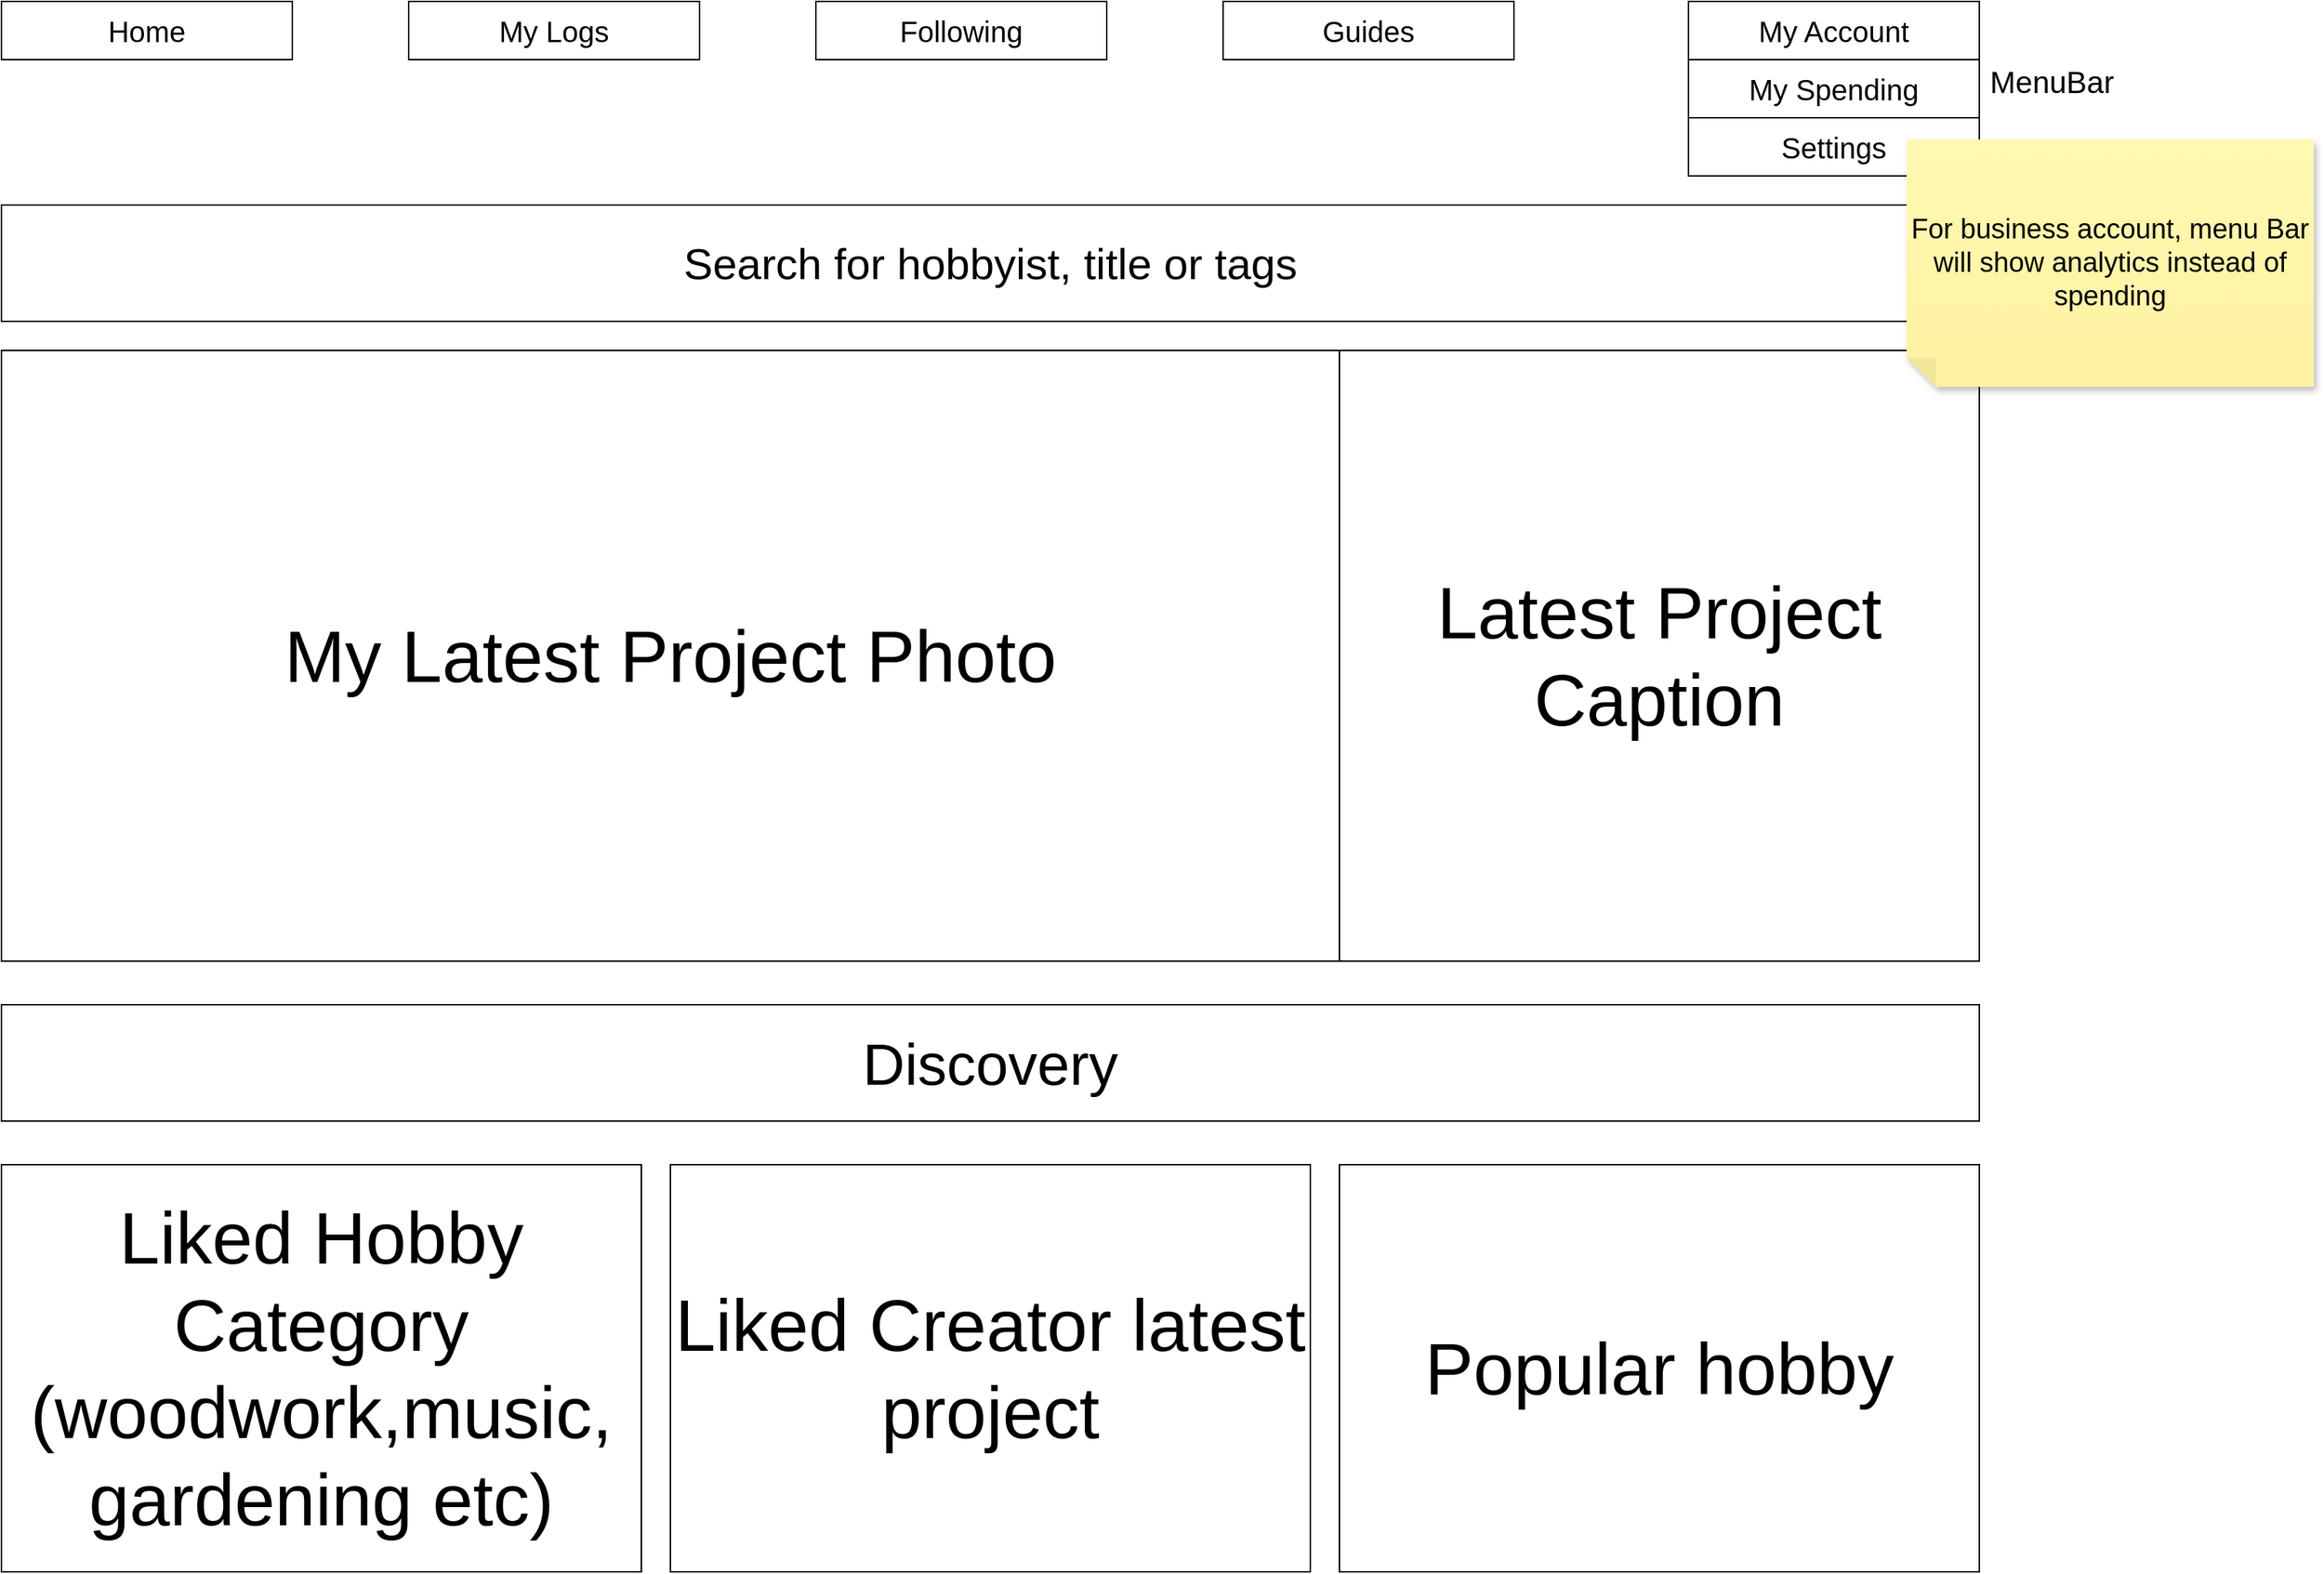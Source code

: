 <mxfile version="24.7.8" pages="8">
  <diagram name="Home" id="sbVSTHeEc8Khvn0jCTg0">
    <mxGraphModel dx="1909" dy="964" grid="1" gridSize="10" guides="1" tooltips="1" connect="1" arrows="1" fold="1" page="1" pageScale="1" pageWidth="1920" pageHeight="1080" math="0" shadow="0">
      <root>
        <mxCell id="0" />
        <mxCell id="1" parent="0" />
        <mxCell id="GmCFZUTFq7YRnxrkvhaL-1" value="&lt;font style=&quot;font-size: 20px;&quot;&gt;Home&lt;/font&gt;" style="rounded=0;whiteSpace=wrap;html=1;" parent="1" vertex="1">
          <mxGeometry x="280" width="200" height="40" as="geometry" />
        </mxCell>
        <mxCell id="GmCFZUTFq7YRnxrkvhaL-2" value="&lt;font style=&quot;font-size: 20px;&quot;&gt;My Account&lt;/font&gt;" style="rounded=0;whiteSpace=wrap;html=1;" parent="1" vertex="1">
          <mxGeometry x="1440" width="200" height="40" as="geometry" />
        </mxCell>
        <mxCell id="GmCFZUTFq7YRnxrkvhaL-3" value="&lt;font style=&quot;font-size: 50px;&quot;&gt;My Latest Project Photo&lt;/font&gt;" style="rounded=0;whiteSpace=wrap;html=1;" parent="1" vertex="1">
          <mxGeometry x="280" y="240" width="920" height="420" as="geometry" />
        </mxCell>
        <mxCell id="GmCFZUTFq7YRnxrkvhaL-5" value="&lt;font style=&quot;font-size: 50px;&quot;&gt;Latest Project Caption&lt;/font&gt;" style="rounded=0;whiteSpace=wrap;html=1;" parent="1" vertex="1">
          <mxGeometry x="1200" y="240" width="440" height="420" as="geometry" />
        </mxCell>
        <mxCell id="GmCFZUTFq7YRnxrkvhaL-6" value="&lt;font style=&quot;font-size: 30px;&quot;&gt;Search for hobbyist, title or tags&lt;/font&gt;" style="rounded=0;whiteSpace=wrap;html=1;" parent="1" vertex="1">
          <mxGeometry x="280" y="140" width="1360" height="80" as="geometry" />
        </mxCell>
        <mxCell id="GmCFZUTFq7YRnxrkvhaL-7" value="&lt;font style=&quot;font-size: 20px;&quot;&gt;My Logs&lt;/font&gt;" style="rounded=0;whiteSpace=wrap;html=1;" parent="1" vertex="1">
          <mxGeometry x="560" width="200" height="40" as="geometry" />
        </mxCell>
        <mxCell id="GmCFZUTFq7YRnxrkvhaL-8" value="&lt;font style=&quot;font-size: 20px;&quot;&gt;My Spending&lt;/font&gt;" style="rounded=0;whiteSpace=wrap;html=1;" parent="1" vertex="1">
          <mxGeometry x="1440" y="40" width="200" height="40" as="geometry" />
        </mxCell>
        <mxCell id="GmCFZUTFq7YRnxrkvhaL-9" value="&lt;span style=&quot;font-size: 20px;&quot;&gt;Guides&lt;/span&gt;" style="rounded=0;whiteSpace=wrap;html=1;" parent="1" vertex="1">
          <mxGeometry x="1120" width="200" height="40" as="geometry" />
        </mxCell>
        <mxCell id="GmCFZUTFq7YRnxrkvhaL-10" value="&lt;span style=&quot;font-size: 20px;&quot;&gt;Following&lt;/span&gt;" style="rounded=0;whiteSpace=wrap;html=1;" parent="1" vertex="1">
          <mxGeometry x="840" width="200" height="40" as="geometry" />
        </mxCell>
        <mxCell id="GmCFZUTFq7YRnxrkvhaL-11" value="&lt;font style=&quot;font-size: 40px;&quot;&gt;Discovery&lt;/font&gt;" style="rounded=0;whiteSpace=wrap;html=1;" parent="1" vertex="1">
          <mxGeometry x="280" y="690" width="1360" height="80" as="geometry" />
        </mxCell>
        <mxCell id="GmCFZUTFq7YRnxrkvhaL-12" value="&lt;span style=&quot;font-size: 50px;&quot;&gt;Liked Hobby Category (woodwork,music, gardening etc)&lt;/span&gt;" style="rounded=0;whiteSpace=wrap;html=1;" parent="1" vertex="1">
          <mxGeometry x="280" y="800" width="440" height="280" as="geometry" />
        </mxCell>
        <mxCell id="GmCFZUTFq7YRnxrkvhaL-13" value="&lt;span style=&quot;font-size: 50px;&quot;&gt;Liked Creator latest project&lt;/span&gt;" style="rounded=0;whiteSpace=wrap;html=1;" parent="1" vertex="1">
          <mxGeometry x="740" y="800" width="440" height="280" as="geometry" />
        </mxCell>
        <mxCell id="GmCFZUTFq7YRnxrkvhaL-14" value="&lt;span style=&quot;font-size: 50px;&quot;&gt;Popular hobby&lt;/span&gt;" style="rounded=0;whiteSpace=wrap;html=1;" parent="1" vertex="1">
          <mxGeometry x="1200" y="800" width="440" height="280" as="geometry" />
        </mxCell>
        <mxCell id="85s8WxTEaQHtq8wKrOcY-1" value="&lt;span style=&quot;font-size: 20px;&quot;&gt;Settings&lt;/span&gt;" style="rounded=0;whiteSpace=wrap;html=1;" parent="1" vertex="1">
          <mxGeometry x="1440" y="80" width="200" height="40" as="geometry" />
        </mxCell>
        <mxCell id="mQaIue6sAFgnm-yatt6u-1" value="&lt;font style=&quot;font-size: 21px;&quot;&gt;MenuBar&lt;/font&gt;" style="text;strokeColor=none;align=center;fillColor=none;html=1;verticalAlign=middle;whiteSpace=wrap;rounded=0;" vertex="1" parent="1">
          <mxGeometry x="1660" y="40" width="60" height="30" as="geometry" />
        </mxCell>
        <mxCell id="gh93FjuarRRXw5X-DUzp-1" value="&lt;font style=&quot;font-size: 19px;&quot;&gt;For business account, menu Bar will show analytics instead of spending&lt;/font&gt;" style="shape=note;whiteSpace=wrap;html=1;backgroundOutline=1;fontColor=#000000;darkOpacity=0.05;fillColor=#FFF9B2;strokeColor=none;fillStyle=solid;direction=west;gradientDirection=north;gradientColor=#FFF2A1;shadow=1;size=20;pointerEvents=1;" vertex="1" parent="1">
          <mxGeometry x="1590" y="95" width="280" height="170" as="geometry" />
        </mxCell>
      </root>
    </mxGraphModel>
  </diagram>
  <diagram id="O-eFL_353cK5m40JCmFn" name="My Spending">
    <mxGraphModel dx="2625" dy="2405" grid="1" gridSize="10" guides="1" tooltips="1" connect="1" arrows="1" fold="1" page="1" pageScale="1" pageWidth="1920" pageHeight="1080" math="0" shadow="0">
      <root>
        <mxCell id="0" />
        <mxCell id="1" parent="0" />
        <mxCell id="Qk-C6yxF5CyuzVPuHcHw-1" value="&lt;font style=&quot;font-size: 40px;&quot;&gt;My Spending&lt;/font&gt;" style="rounded=0;whiteSpace=wrap;html=1;" parent="1" vertex="1">
          <mxGeometry x="440" y="40" width="1040" height="80" as="geometry" />
        </mxCell>
        <mxCell id="Qk-C6yxF5CyuzVPuHcHw-2" value="&lt;font style=&quot;font-size: 40px;&quot;&gt;Project - Drop Down&lt;/font&gt;" style="rounded=0;whiteSpace=wrap;html=1;" parent="1" vertex="1">
          <mxGeometry x="80" y="160" width="640" height="80" as="geometry" />
        </mxCell>
        <mxCell id="rQ4TsWxULD3wKWpOytbA-2" style="edgeStyle=orthogonalEdgeStyle;rounded=0;orthogonalLoop=1;jettySize=auto;html=1;exitX=1;exitY=1;exitDx=0;exitDy=0;entryX=0.5;entryY=0;entryDx=0;entryDy=0;" parent="1" source="Qk-C6yxF5CyuzVPuHcHw-3" target="Qk-C6yxF5CyuzVPuHcHw-8" edge="1">
          <mxGeometry relative="1" as="geometry" />
        </mxCell>
        <mxCell id="Qk-C6yxF5CyuzVPuHcHw-3" value="&lt;font style=&quot;font-size: 40px;&quot;&gt;List&lt;/font&gt;" style="rounded=0;whiteSpace=wrap;html=1;" parent="1" vertex="1">
          <mxGeometry x="80" y="280" width="320" height="360" as="geometry" />
        </mxCell>
        <mxCell id="Qk-C6yxF5CyuzVPuHcHw-4" value="&lt;font style=&quot;font-size: 40px;&quot;&gt;Price&lt;/font&gt;" style="rounded=0;whiteSpace=wrap;html=1;" parent="1" vertex="1">
          <mxGeometry x="400" y="280" width="160" height="360" as="geometry" />
        </mxCell>
        <mxCell id="Qk-C6yxF5CyuzVPuHcHw-5" value="&lt;span style=&quot;font-size: 40px;&quot;&gt;Graph (Likely Pie chart but bar graph preferable)&lt;/span&gt;&lt;div&gt;&lt;span style=&quot;font-size: 40px;&quot;&gt;&lt;br&gt;&lt;/span&gt;&lt;/div&gt;" style="rounded=0;whiteSpace=wrap;html=1;" parent="1" vertex="1">
          <mxGeometry x="880" y="280" width="960" height="440" as="geometry" />
        </mxCell>
        <mxCell id="Qk-C6yxF5CyuzVPuHcHw-6" value="&lt;font style=&quot;font-size: 40px;&quot;&gt;My Spending&lt;/font&gt;" style="rounded=0;whiteSpace=wrap;html=1;" parent="1" vertex="1">
          <mxGeometry x="880" y="160" width="480" height="80" as="geometry" />
        </mxCell>
        <mxCell id="Qk-C6yxF5CyuzVPuHcHw-7" value="&lt;font style=&quot;font-size: 40px;&quot;&gt;Date - Date&lt;/font&gt;" style="rounded=0;whiteSpace=wrap;html=1;" parent="1" vertex="1">
          <mxGeometry x="1360" y="160" width="480" height="80" as="geometry" />
        </mxCell>
        <mxCell id="Qk-C6yxF5CyuzVPuHcHw-8" value="&lt;font style=&quot;font-size: 40px;&quot;&gt;Budget Left&lt;/font&gt;" style="rounded=0;whiteSpace=wrap;html=1;" parent="1" vertex="1">
          <mxGeometry x="80" y="880" width="640" height="80" as="geometry" />
        </mxCell>
        <mxCell id="rQ4TsWxULD3wKWpOytbA-1" value="&lt;font style=&quot;font-size: 20px;&quot;&gt;Home&lt;/font&gt;" style="rounded=0;whiteSpace=wrap;html=1;" parent="1" vertex="1">
          <mxGeometry width="200" height="40" as="geometry" />
        </mxCell>
        <mxCell id="rQ4TsWxULD3wKWpOytbA-4" value="&lt;font style=&quot;font-size: 40px;&quot;&gt;Expanding&lt;/font&gt;" style="text;strokeColor=none;align=center;fillColor=none;html=1;verticalAlign=middle;whiteSpace=wrap;rounded=0;" parent="1" vertex="1">
          <mxGeometry x="430" y="750" width="260" height="100" as="geometry" />
        </mxCell>
        <mxCell id="R5dMMhjgEsjYq8YBJ-na-1" value="&lt;font style=&quot;font-size: 20px;&quot;&gt;My Account&lt;/font&gt;" style="rounded=0;whiteSpace=wrap;html=1;" parent="1" vertex="1">
          <mxGeometry x="1720" width="200" height="40" as="geometry" />
        </mxCell>
        <mxCell id="M_zQXc0IEzBqkwv7d2Im-1" value="&lt;font style=&quot;font-size: 40px;&quot;&gt;Business&lt;/font&gt;" style="rounded=0;whiteSpace=wrap;html=1;" parent="1" vertex="1">
          <mxGeometry x="560" y="280" width="160" height="360" as="geometry" />
        </mxCell>
        <mxCell id="cPVpolEov6kdL0g1g1m7-1" value="&lt;font style=&quot;font-size: 20px;&quot;&gt;Home&lt;/font&gt;" style="rounded=0;whiteSpace=wrap;html=1;" parent="1" vertex="1">
          <mxGeometry width="200" height="40" as="geometry" />
        </mxCell>
        <mxCell id="cPVpolEov6kdL0g1g1m7-2" value="&lt;font style=&quot;font-size: 20px;&quot;&gt;My Account&lt;/font&gt;" style="rounded=0;whiteSpace=wrap;html=1;" parent="1" vertex="1">
          <mxGeometry x="1720" width="200" height="40" as="geometry" />
        </mxCell>
        <mxCell id="cPVpolEov6kdL0g1g1m7-3" value="&lt;font style=&quot;font-size: 20px;&quot;&gt;My Logs&lt;/font&gt;" style="rounded=0;whiteSpace=wrap;html=1;" parent="1" vertex="1">
          <mxGeometry x="1480" width="200" height="40" as="geometry" />
        </mxCell>
        <mxCell id="cPVpolEov6kdL0g1g1m7-4" value="&lt;font style=&quot;font-size: 20px;&quot;&gt;My Spending&lt;/font&gt;" style="rounded=0;whiteSpace=wrap;html=1;" parent="1" vertex="1">
          <mxGeometry x="1240" width="200" height="40" as="geometry" />
        </mxCell>
        <mxCell id="cPVpolEov6kdL0g1g1m7-5" value="&lt;span style=&quot;font-size: 20px;&quot;&gt;Guides&lt;/span&gt;" style="rounded=0;whiteSpace=wrap;html=1;" parent="1" vertex="1">
          <mxGeometry x="480" width="200" height="40" as="geometry" />
        </mxCell>
        <mxCell id="cPVpolEov6kdL0g1g1m7-6" value="&lt;span style=&quot;font-size: 20px;&quot;&gt;Liked Hobbyists&lt;/span&gt;" style="rounded=0;whiteSpace=wrap;html=1;" parent="1" vertex="1">
          <mxGeometry x="720" width="200" height="40" as="geometry" />
        </mxCell>
        <mxCell id="cPVpolEov6kdL0g1g1m7-7" value="&lt;span style=&quot;font-size: 20px;&quot;&gt;Settings&lt;/span&gt;" style="rounded=0;whiteSpace=wrap;html=1;" parent="1" vertex="1">
          <mxGeometry x="240" width="200" height="40" as="geometry" />
        </mxCell>
        <mxCell id="cPVpolEov6kdL0g1g1m7-8" value="&lt;span style=&quot;font-size: 20px;&quot;&gt;For Business&lt;/span&gt;" style="rounded=0;whiteSpace=wrap;html=1;" parent="1" vertex="1">
          <mxGeometry x="1000" width="200" height="40" as="geometry" />
        </mxCell>
        <mxCell id="B1tm_i63H7-8afA91qBo-1" value="&lt;font style=&quot;font-size: 20px;&quot;&gt;Fix toolbar across all pages&lt;/font&gt;" style="shape=note;whiteSpace=wrap;html=1;backgroundOutline=1;fontColor=#000000;darkOpacity=0.05;fillColor=#FFF9B2;strokeColor=none;fillStyle=solid;direction=west;gradientDirection=north;gradientColor=#FFF2A1;shadow=1;size=20;pointerEvents=1;fontSize=20;" vertex="1" parent="1">
          <mxGeometry x="1570" width="140" height="160" as="geometry" />
        </mxCell>
      </root>
    </mxGraphModel>
  </diagram>
  <diagram id="5CjeC6vP6nMVvRANcOw8" name="My Logs">
    <mxGraphModel dx="1909" dy="964" grid="1" gridSize="10" guides="1" tooltips="1" connect="1" arrows="1" fold="1" page="1" pageScale="1" pageWidth="1920" pageHeight="1080" math="0" shadow="0">
      <root>
        <mxCell id="0" />
        <mxCell id="1" parent="0" />
        <mxCell id="EGg2qbULmWdiALJaKu0B-1" value="&lt;font style=&quot;font-size: 20px;&quot;&gt;Home&lt;/font&gt;" style="rounded=0;whiteSpace=wrap;html=1;" parent="1" vertex="1">
          <mxGeometry width="200" height="40" as="geometry" />
        </mxCell>
        <mxCell id="2NyzH66EQGALbeiwvmcz-1" value="&lt;font style=&quot;font-size: 40px;&quot;&gt;My Logs&lt;/font&gt;" style="rounded=0;whiteSpace=wrap;html=1;" parent="1" vertex="1">
          <mxGeometry x="440" y="70" width="1040" height="80" as="geometry" />
        </mxCell>
        <mxCell id="NV8GbnrxALti_1ooOaKt-3" value="&lt;font style=&quot;font-size: 40px;&quot;&gt;P1&lt;/font&gt;" style="rounded=0;whiteSpace=wrap;html=1;" parent="1" vertex="1">
          <mxGeometry x="440" y="350" width="760" height="80" as="geometry" />
        </mxCell>
        <mxCell id="NV8GbnrxALti_1ooOaKt-6" value="&lt;font style=&quot;font-size: 40px;&quot;&gt;Date&lt;/font&gt;" style="rounded=0;whiteSpace=wrap;html=1;" parent="1" vertex="1">
          <mxGeometry x="1240" y="350" width="240" height="80" as="geometry" />
        </mxCell>
        <mxCell id="NV8GbnrxALti_1ooOaKt-7" value="&lt;font style=&quot;font-size: 40px;&quot;&gt;P2&lt;/font&gt;" style="rounded=0;whiteSpace=wrap;html=1;" parent="1" vertex="1">
          <mxGeometry x="440" y="430" width="760" height="80" as="geometry" />
        </mxCell>
        <mxCell id="NV8GbnrxALti_1ooOaKt-8" value="&lt;font style=&quot;font-size: 40px;&quot;&gt;Date&lt;/font&gt;" style="rounded=0;whiteSpace=wrap;html=1;" parent="1" vertex="1">
          <mxGeometry x="1240" y="430" width="240" height="80" as="geometry" />
        </mxCell>
        <mxCell id="NV8GbnrxALti_1ooOaKt-9" value="&lt;font style=&quot;font-size: 40px;&quot;&gt;P3&lt;/font&gt;" style="rounded=0;whiteSpace=wrap;html=1;" parent="1" vertex="1">
          <mxGeometry x="440" y="510" width="760" height="80" as="geometry" />
        </mxCell>
        <mxCell id="NV8GbnrxALti_1ooOaKt-10" value="&lt;font style=&quot;font-size: 40px;&quot;&gt;Date&lt;/font&gt;" style="rounded=0;whiteSpace=wrap;html=1;" parent="1" vertex="1">
          <mxGeometry x="1240" y="510" width="240" height="80" as="geometry" />
        </mxCell>
        <mxCell id="NV8GbnrxALti_1ooOaKt-11" value="&lt;font style=&quot;font-size: 40px;&quot;&gt;P4&lt;/font&gt;" style="rounded=0;whiteSpace=wrap;html=1;" parent="1" vertex="1">
          <mxGeometry x="440" y="590" width="760" height="80" as="geometry" />
        </mxCell>
        <mxCell id="NV8GbnrxALti_1ooOaKt-12" value="&lt;font style=&quot;font-size: 40px;&quot;&gt;Date&lt;/font&gt;" style="rounded=0;whiteSpace=wrap;html=1;" parent="1" vertex="1">
          <mxGeometry x="1240" y="590" width="240" height="80" as="geometry" />
        </mxCell>
        <mxCell id="AD9WpxaWhbjdMQM16wyf-1" value="&lt;font style=&quot;font-size: 20px;&quot;&gt;My Account&lt;/font&gt;" style="rounded=0;whiteSpace=wrap;html=1;" parent="1" vertex="1">
          <mxGeometry x="1720" width="200" height="40" as="geometry" />
        </mxCell>
        <mxCell id="9nKMUua1_T5IygAyl0oa-1" value="&lt;font style=&quot;font-size: 20px;&quot;&gt;Home&lt;/font&gt;" style="rounded=0;whiteSpace=wrap;html=1;" parent="1" vertex="1">
          <mxGeometry width="200" height="40" as="geometry" />
        </mxCell>
        <mxCell id="9nKMUua1_T5IygAyl0oa-2" value="&lt;font style=&quot;font-size: 20px;&quot;&gt;My Account&lt;/font&gt;" style="rounded=0;whiteSpace=wrap;html=1;" parent="1" vertex="1">
          <mxGeometry x="1720" width="200" height="40" as="geometry" />
        </mxCell>
        <mxCell id="9nKMUua1_T5IygAyl0oa-3" value="&lt;font style=&quot;font-size: 20px;&quot;&gt;My Logs&lt;/font&gt;" style="rounded=0;whiteSpace=wrap;html=1;" parent="1" vertex="1">
          <mxGeometry x="1480" width="200" height="40" as="geometry" />
        </mxCell>
        <mxCell id="9nKMUua1_T5IygAyl0oa-4" value="&lt;font style=&quot;font-size: 20px;&quot;&gt;My Spending&lt;/font&gt;" style="rounded=0;whiteSpace=wrap;html=1;" parent="1" vertex="1">
          <mxGeometry x="1240" width="200" height="40" as="geometry" />
        </mxCell>
        <mxCell id="9nKMUua1_T5IygAyl0oa-5" value="&lt;span style=&quot;font-size: 20px;&quot;&gt;Guides&lt;/span&gt;" style="rounded=0;whiteSpace=wrap;html=1;" parent="1" vertex="1">
          <mxGeometry x="480" width="200" height="40" as="geometry" />
        </mxCell>
        <mxCell id="9nKMUua1_T5IygAyl0oa-6" value="&lt;span style=&quot;font-size: 20px;&quot;&gt;Liked Hobbyists&lt;/span&gt;" style="rounded=0;whiteSpace=wrap;html=1;" parent="1" vertex="1">
          <mxGeometry x="720" width="200" height="40" as="geometry" />
        </mxCell>
        <mxCell id="9nKMUua1_T5IygAyl0oa-7" value="&lt;span style=&quot;font-size: 20px;&quot;&gt;Settings&lt;/span&gt;" style="rounded=0;whiteSpace=wrap;html=1;" parent="1" vertex="1">
          <mxGeometry x="240" width="200" height="40" as="geometry" />
        </mxCell>
        <mxCell id="9nKMUua1_T5IygAyl0oa-8" value="&lt;span style=&quot;font-size: 20px;&quot;&gt;For Business&lt;/span&gt;" style="rounded=0;whiteSpace=wrap;html=1;" parent="1" vertex="1">
          <mxGeometry x="1000" width="200" height="40" as="geometry" />
        </mxCell>
        <mxCell id="f8-qnDIgst5CP90MCESY-2" value="&lt;font style=&quot;font-size: 20px;&quot;&gt;When project is clicked, take to Project Viewer,&amp;nbsp;&lt;/font&gt;" style="shape=note;whiteSpace=wrap;html=1;backgroundOutline=1;fontColor=#000000;darkOpacity=0.05;fillColor=#FFF9B2;strokeColor=none;fillStyle=solid;direction=west;gradientDirection=north;gradientColor=#FFF2A1;shadow=1;size=20;pointerEvents=1;" vertex="1" parent="1">
          <mxGeometry x="780" y="720" width="580" height="160" as="geometry" />
        </mxCell>
        <mxCell id="Xkbt_xLz_tsjuh3qNnio-1" value="&lt;font style=&quot;font-size: 27px;&quot;&gt;New project button, which takes directly to project creator&lt;/font&gt;" style="shape=note;whiteSpace=wrap;html=1;backgroundOutline=1;fontColor=#000000;darkOpacity=0.05;fillColor=#FFF9B2;strokeColor=none;fillStyle=solid;direction=west;gradientDirection=north;gradientColor=#FFF2A1;shadow=1;size=20;pointerEvents=1;" vertex="1" parent="1">
          <mxGeometry x="1600" y="240" width="250" height="270" as="geometry" />
        </mxCell>
      </root>
    </mxGraphModel>
  </diagram>
  <diagram id="LKQV3p83h1hl-bAapN0g" name="Current Project Creator">
    <mxGraphModel grid="1" page="1" gridSize="10" guides="1" tooltips="1" connect="1" arrows="1" fold="1" pageScale="1" pageWidth="1920" pageHeight="1080" math="0" shadow="0">
      <root>
        <mxCell id="0" />
        <mxCell id="1" parent="0" />
        <mxCell id="zFybRp19xdnBFc7QdkN5-1" value="&lt;font style=&quot;font-size: 40px;&quot;&gt;My Current Project&lt;/font&gt;" style="rounded=0;whiteSpace=wrap;html=1;" vertex="1" parent="1">
          <mxGeometry x="440" y="40" width="1040" height="80" as="geometry" />
        </mxCell>
        <mxCell id="U9ZXl2ZZzEUxtcL5WbZf-1" value="&lt;span style=&quot;font-size: 40px;&quot;&gt;Last Updated - Date&lt;/span&gt;" style="rounded=0;whiteSpace=wrap;html=1;" vertex="1" parent="1">
          <mxGeometry x="960" y="160" width="400" height="80" as="geometry" />
        </mxCell>
        <mxCell id="xBqjIGbbj-DfptGHzKfU-1" value="&lt;span style=&quot;font-size: 40px; background-color: initial;&quot;&gt;Instructions List -&amp;nbsp;&lt;/span&gt;&lt;div&gt;&lt;span style=&quot;font-size: 40px; background-color: initial;&quot;&gt;Each Instruction is an update post&lt;/span&gt;&lt;/div&gt;" style="rounded=0;whiteSpace=wrap;html=1;" vertex="1" parent="1">
          <mxGeometry x="80" y="160" width="800" height="440" as="geometry" />
        </mxCell>
        <mxCell id="xBqjIGbbj-DfptGHzKfU-2" value="&lt;font style=&quot;font-size: 37px;&quot;&gt;Timeline -&amp;nbsp;&lt;/font&gt;&lt;div style=&quot;font-size: 37px;&quot;&gt;&lt;font style=&quot;font-size: 37px;&quot;&gt;Start date-End date&lt;/font&gt;&lt;/div&gt;" style="rounded=0;whiteSpace=wrap;html=1;" vertex="1" parent="1">
          <mxGeometry x="1440" y="160" width="400" height="80" as="geometry" />
        </mxCell>
        <mxCell id="xBqjIGbbj-DfptGHzKfU-3" value="&lt;span style=&quot;font-size: 40px;&quot;&gt;Create&lt;/span&gt;" style="rounded=0;whiteSpace=wrap;html=1;" vertex="1" parent="1">
          <mxGeometry x="80" y="640" width="240" height="80" as="geometry" />
        </mxCell>
        <mxCell id="xBqjIGbbj-DfptGHzKfU-6" value="&lt;span style=&quot;font-size: 40px;&quot;&gt;Delete&lt;/span&gt;" style="rounded=0;whiteSpace=wrap;html=1;" vertex="1" parent="1">
          <mxGeometry x="360" y="640" width="240" height="80" as="geometry" />
        </mxCell>
        <mxCell id="xBqjIGbbj-DfptGHzKfU-7" value="&lt;span style=&quot;font-size: 40px;&quot;&gt;Update&lt;/span&gt;" style="rounded=0;whiteSpace=wrap;html=1;" vertex="1" parent="1">
          <mxGeometry x="640" y="640" width="240" height="80" as="geometry" />
        </mxCell>
        <mxCell id="xBqjIGbbj-DfptGHzKfU-8" value="&lt;span style=&quot;font-size: 40px; background-color: initial;&quot;&gt;Todo List&lt;/span&gt;" style="rounded=0;whiteSpace=wrap;html=1;" vertex="1" parent="1">
          <mxGeometry x="960" y="280" width="720" height="440" as="geometry" />
        </mxCell>
        <mxCell id="xBqjIGbbj-DfptGHzKfU-9" value="&lt;span style=&quot;font-size: 40px;&quot;&gt;Date&lt;/span&gt;" style="rounded=0;whiteSpace=wrap;html=1;" vertex="1" parent="1">
          <mxGeometry x="1680" y="280" width="160" height="440" as="geometry" />
        </mxCell>
        <mxCell id="xBqjIGbbj-DfptGHzKfU-10" value="&lt;span style=&quot;font-size: 40px; background-color: initial;&quot;&gt;Media&lt;/span&gt;" style="rounded=0;whiteSpace=wrap;html=1;" vertex="1" parent="1">
          <mxGeometry x="360" y="760" width="520" height="280" as="geometry" />
        </mxCell>
        <mxCell id="xBqjIGbbj-DfptGHzKfU-11" value="&lt;span style=&quot;font-size: 40px;&quot;&gt;Attach media&lt;/span&gt;" style="rounded=0;whiteSpace=wrap;html=1;" vertex="1" parent="1">
          <mxGeometry x="80" y="760" width="240" height="80" as="geometry" />
        </mxCell>
        <mxCell id="xBqjIGbbj-DfptGHzKfU-12" value="&lt;span style=&quot;font-size: 40px;&quot;&gt;Remove media&lt;/span&gt;" style="rounded=0;whiteSpace=wrap;html=1;" vertex="1" parent="1">
          <mxGeometry x="80" y="840" width="240" height="80" as="geometry" />
        </mxCell>
        <mxCell id="ezO7EVV87qKu0jEUSXfp-1" value="&lt;font style=&quot;font-size: 20px;&quot;&gt;Home&lt;/font&gt;" style="rounded=0;whiteSpace=wrap;html=1;" vertex="1" parent="1">
          <mxGeometry width="200" height="40" as="geometry" />
        </mxCell>
        <mxCell id="PefHsWaFl8d-mAfI-AHs-1" value="&lt;font style=&quot;font-size: 20px;&quot;&gt;My Account&lt;/font&gt;" style="rounded=0;whiteSpace=wrap;html=1;" vertex="1" parent="1">
          <mxGeometry x="1720" width="200" height="40" as="geometry" />
        </mxCell>
        <mxCell id="LKCaOf8__rim_SxG-JOb-1" value="&lt;span style=&quot;font-size: 40px; background-color: initial;&quot;&gt;Materials List&lt;/span&gt;" style="rounded=0;whiteSpace=wrap;html=1;" vertex="1" parent="1">
          <mxGeometry x="960" y="760" width="520" height="280" as="geometry" />
        </mxCell>
        <mxCell id="LKCaOf8__rim_SxG-JOb-2" value="&lt;span style=&quot;font-size: 40px; background-color: initial;&quot;&gt;Price&lt;/span&gt;" style="rounded=0;whiteSpace=wrap;html=1;" vertex="1" parent="1">
          <mxGeometry x="1480" y="760" width="120" height="280" as="geometry" />
        </mxCell>
        <mxCell id="LKCaOf8__rim_SxG-JOb-3" value="&lt;span style=&quot;background-color: initial;&quot;&gt;&lt;font style=&quot;font-size: 20px;&quot;&gt;Business&lt;/font&gt;&lt;/span&gt;" style="rounded=0;whiteSpace=wrap;html=1;" vertex="1" parent="1">
          <mxGeometry x="1600" y="760" width="120" height="280" as="geometry" />
        </mxCell>
        <mxCell id="LKCaOf8__rim_SxG-JOb-4" value="&lt;span style=&quot;font-size: 40px;&quot;&gt;Add&lt;/span&gt;" style="rounded=0;whiteSpace=wrap;html=1;" vertex="1" parent="1">
          <mxGeometry x="1720" y="800" width="120" height="80" as="geometry" />
        </mxCell>
        <mxCell id="LKCaOf8__rim_SxG-JOb-5" value="&lt;font style=&quot;font-size: 20px;&quot;&gt;Remove&lt;/font&gt;" style="rounded=0;whiteSpace=wrap;html=1;" vertex="1" parent="1">
          <mxGeometry x="1720" y="920" width="120" height="80" as="geometry" />
        </mxCell>
        <mxCell id="acH38Jpm8Inm5_w0t7g2-1" value="&lt;font style=&quot;font-size: 20px;&quot;&gt;Home&lt;/font&gt;" style="rounded=0;whiteSpace=wrap;html=1;" vertex="1" parent="1">
          <mxGeometry width="200" height="40" as="geometry" />
        </mxCell>
        <mxCell id="acH38Jpm8Inm5_w0t7g2-2" value="&lt;font style=&quot;font-size: 20px;&quot;&gt;My Account&lt;/font&gt;" style="rounded=0;whiteSpace=wrap;html=1;" vertex="1" parent="1">
          <mxGeometry x="1720" width="200" height="40" as="geometry" />
        </mxCell>
        <mxCell id="acH38Jpm8Inm5_w0t7g2-3" value="&lt;font style=&quot;font-size: 20px;&quot;&gt;My Logs&lt;/font&gt;" style="rounded=0;whiteSpace=wrap;html=1;" vertex="1" parent="1">
          <mxGeometry x="1480" width="200" height="40" as="geometry" />
        </mxCell>
        <mxCell id="acH38Jpm8Inm5_w0t7g2-4" value="&lt;font style=&quot;font-size: 20px;&quot;&gt;My Spending&lt;/font&gt;" style="rounded=0;whiteSpace=wrap;html=1;" vertex="1" parent="1">
          <mxGeometry x="1240" width="200" height="40" as="geometry" />
        </mxCell>
        <mxCell id="acH38Jpm8Inm5_w0t7g2-5" value="&lt;span style=&quot;font-size: 20px;&quot;&gt;Guides&lt;/span&gt;" style="rounded=0;whiteSpace=wrap;html=1;" vertex="1" parent="1">
          <mxGeometry x="480" width="200" height="40" as="geometry" />
        </mxCell>
        <mxCell id="acH38Jpm8Inm5_w0t7g2-6" value="&lt;span style=&quot;font-size: 20px;&quot;&gt;Liked Hobbyists&lt;/span&gt;" style="rounded=0;whiteSpace=wrap;html=1;" vertex="1" parent="1">
          <mxGeometry x="720" width="200" height="40" as="geometry" />
        </mxCell>
        <mxCell id="acH38Jpm8Inm5_w0t7g2-7" value="&lt;span style=&quot;font-size: 20px;&quot;&gt;Settings&lt;/span&gt;" style="rounded=0;whiteSpace=wrap;html=1;" vertex="1" parent="1">
          <mxGeometry x="240" width="200" height="40" as="geometry" />
        </mxCell>
        <mxCell id="acH38Jpm8Inm5_w0t7g2-8" value="&lt;span style=&quot;font-size: 20px;&quot;&gt;For Business&lt;/span&gt;" style="rounded=0;whiteSpace=wrap;html=1;" vertex="1" parent="1">
          <mxGeometry x="1000" width="200" height="40" as="geometry" />
        </mxCell>
        <mxCell id="7SIi7D0WxVthKjNlBFB_-1" value="&lt;span style=&quot;font-size: 40px;&quot;&gt;Post&lt;/span&gt;" style="rounded=0;whiteSpace=wrap;html=1;" vertex="1" parent="1">
          <mxGeometry x="80" y="920" width="240" height="80" as="geometry" />
        </mxCell>
      </root>
    </mxGraphModel>
  </diagram>
  <diagram id="lm6YlrYn_uBT9b5enFdb" name="Current Project Viewer">
    <mxGraphModel dx="2625" dy="1325" grid="1" gridSize="10" guides="1" tooltips="1" connect="1" arrows="1" fold="1" page="1" pageScale="1" pageWidth="1920" pageHeight="1080" math="0" shadow="0">
      <root>
        <mxCell id="0" />
        <mxCell id="1" parent="0" />
        <mxCell id="xWE7inD5CVv-ESvl17m1-1" value="&lt;font style=&quot;font-size: 20px;&quot;&gt;Home&lt;/font&gt;" style="rounded=0;whiteSpace=wrap;html=1;" parent="1" vertex="1">
          <mxGeometry width="200" height="40" as="geometry" />
        </mxCell>
        <mxCell id="xWE7inD5CVv-ESvl17m1-2" value="&lt;font style=&quot;font-size: 20px;&quot;&gt;My Account&lt;/font&gt;" style="rounded=0;whiteSpace=wrap;html=1;" parent="1" vertex="1">
          <mxGeometry x="1720" width="200" height="40" as="geometry" />
        </mxCell>
        <mxCell id="xWE7inD5CVv-ESvl17m1-3" value="&lt;font style=&quot;font-size: 20px;&quot;&gt;My Logs&lt;/font&gt;" style="rounded=0;whiteSpace=wrap;html=1;" parent="1" vertex="1">
          <mxGeometry x="1480" width="200" height="40" as="geometry" />
        </mxCell>
        <mxCell id="xWE7inD5CVv-ESvl17m1-4" value="&lt;font style=&quot;font-size: 20px;&quot;&gt;My Spending&lt;/font&gt;" style="rounded=0;whiteSpace=wrap;html=1;" parent="1" vertex="1">
          <mxGeometry x="1240" width="200" height="40" as="geometry" />
        </mxCell>
        <mxCell id="xWE7inD5CVv-ESvl17m1-5" value="&lt;span style=&quot;font-size: 20px;&quot;&gt;Guides&lt;/span&gt;" style="rounded=0;whiteSpace=wrap;html=1;" parent="1" vertex="1">
          <mxGeometry x="480" width="200" height="40" as="geometry" />
        </mxCell>
        <mxCell id="xWE7inD5CVv-ESvl17m1-6" value="&lt;span style=&quot;font-size: 20px;&quot;&gt;Liked Hobbyists&lt;/span&gt;" style="rounded=0;whiteSpace=wrap;html=1;" parent="1" vertex="1">
          <mxGeometry x="720" width="200" height="40" as="geometry" />
        </mxCell>
        <mxCell id="xWE7inD5CVv-ESvl17m1-7" value="&lt;span style=&quot;font-size: 20px;&quot;&gt;Settings&lt;/span&gt;" style="rounded=0;whiteSpace=wrap;html=1;" parent="1" vertex="1">
          <mxGeometry x="240" width="200" height="40" as="geometry" />
        </mxCell>
        <mxCell id="xWE7inD5CVv-ESvl17m1-8" value="&lt;span style=&quot;font-size: 20px;&quot;&gt;For Business&lt;/span&gt;" style="rounded=0;whiteSpace=wrap;html=1;" parent="1" vertex="1">
          <mxGeometry x="1000" width="200" height="40" as="geometry" />
        </mxCell>
        <mxCell id="Q_MRXvC4T43gOPtEjUyF-1" value="&lt;font style=&quot;font-size: 40px;&quot;&gt;The Current Project&lt;/font&gt;" style="rounded=0;whiteSpace=wrap;html=1;" parent="1" vertex="1">
          <mxGeometry x="440" y="40" width="1040" height="80" as="geometry" />
        </mxCell>
        <mxCell id="kw1WchRg1yLVyk9eOPbb-1" value="&lt;span style=&quot;font-size: 40px;&quot;&gt;Last Updated - Date&lt;/span&gt;" style="rounded=0;whiteSpace=wrap;html=1;" parent="1" vertex="1">
          <mxGeometry x="960" y="160" width="400" height="80" as="geometry" />
        </mxCell>
        <mxCell id="kw1WchRg1yLVyk9eOPbb-2" value="&lt;span style=&quot;font-size: 40px;&quot;&gt;Radio Button Instructions&lt;/span&gt;" style="rounded=0;whiteSpace=wrap;html=1;" parent="1" vertex="1">
          <mxGeometry x="80" y="160" width="480" height="480" as="geometry" />
        </mxCell>
        <mxCell id="kw1WchRg1yLVyk9eOPbb-3" value="&lt;font style=&quot;font-size: 37px;&quot;&gt;Timeline -&amp;nbsp;&lt;/font&gt;&lt;div style=&quot;font-size: 37px;&quot;&gt;&lt;font style=&quot;font-size: 37px;&quot;&gt;Start date-End date&lt;/font&gt;&lt;/div&gt;" style="rounded=0;whiteSpace=wrap;html=1;" parent="1" vertex="1">
          <mxGeometry x="1440" y="160" width="400" height="80" as="geometry" />
        </mxCell>
        <mxCell id="kw1WchRg1yLVyk9eOPbb-9" value="&lt;span style=&quot;font-size: 40px; background-color: initial;&quot;&gt;Media - Arrows to cycle between multiple photos or videos&lt;/span&gt;" style="rounded=0;whiteSpace=wrap;html=1;" parent="1" vertex="1">
          <mxGeometry x="1190" y="320" width="650" height="400" as="geometry" />
        </mxCell>
        <mxCell id="gW64aba4t_c_BHSM494z-1" value="&lt;span style=&quot;font-size: 40px; background-color: initial;&quot;&gt;Instruction Text&lt;/span&gt;" style="rounded=0;whiteSpace=wrap;html=1;" parent="1" vertex="1">
          <mxGeometry x="720" y="320" width="480" height="400" as="geometry" />
        </mxCell>
        <mxCell id="wFsGSN9UH6A-5ywHAa-b-2" value="&lt;span style=&quot;font-size: 40px;&quot;&gt;Other projects by creator list&lt;/span&gt;" style="rounded=0;whiteSpace=wrap;html=1;" parent="1" vertex="1">
          <mxGeometry x="80" y="720" width="480" height="320" as="geometry" />
        </mxCell>
        <mxCell id="wFsGSN9UH6A-5ywHAa-b-3" value="&lt;span style=&quot;font-size: 40px;&quot;&gt;Comments??? from other users&lt;/span&gt;" style="rounded=0;whiteSpace=wrap;html=1;" parent="1" vertex="1">
          <mxGeometry x="720" y="800" width="1120" height="240" as="geometry" />
        </mxCell>
        <mxCell id="cI5Bd_M-XqG03hZ_wNBT-1" value="&lt;font style=&quot;font-size: 28px;&quot;&gt;Add edit button, on click takes to project creator&lt;/font&gt;" style="shape=note;whiteSpace=wrap;html=1;backgroundOutline=1;fontColor=#000000;darkOpacity=0.05;fillColor=#FFF9B2;strokeColor=none;fillStyle=solid;direction=west;gradientDirection=north;gradientColor=#FFF2A1;shadow=1;size=20;pointerEvents=1;" vertex="1" parent="1">
          <mxGeometry x="590" y="190" width="320" height="180" as="geometry" />
        </mxCell>
      </root>
    </mxGraphModel>
  </diagram>
  <diagram id="lhnKTYJTwd-q1jCkWOBe" name="Guides">
    <mxGraphModel grid="1" page="1" gridSize="10" guides="1" tooltips="1" connect="1" arrows="1" fold="1" pageScale="1" pageWidth="1920" pageHeight="1080" math="0" shadow="0">
      <root>
        <mxCell id="0" />
        <mxCell id="1" parent="0" />
        <mxCell id="ISeNV_ZBtfQk-ASyH4VX-1" value="&lt;font style=&quot;font-size: 20px;&quot;&gt;Home&lt;/font&gt;" style="rounded=0;whiteSpace=wrap;html=1;" vertex="1" parent="1">
          <mxGeometry width="200" height="40" as="geometry" />
        </mxCell>
        <mxCell id="ISeNV_ZBtfQk-ASyH4VX-2" value="&lt;font style=&quot;font-size: 20px;&quot;&gt;My Account&lt;/font&gt;" style="rounded=0;whiteSpace=wrap;html=1;" vertex="1" parent="1">
          <mxGeometry x="1720" width="200" height="40" as="geometry" />
        </mxCell>
        <mxCell id="ISeNV_ZBtfQk-ASyH4VX-3" value="&lt;font style=&quot;font-size: 20px;&quot;&gt;My Logs&lt;/font&gt;" style="rounded=0;whiteSpace=wrap;html=1;" vertex="1" parent="1">
          <mxGeometry x="1480" width="200" height="40" as="geometry" />
        </mxCell>
        <mxCell id="ISeNV_ZBtfQk-ASyH4VX-4" value="&lt;font style=&quot;font-size: 20px;&quot;&gt;My Spending&lt;/font&gt;" style="rounded=0;whiteSpace=wrap;html=1;" vertex="1" parent="1">
          <mxGeometry x="1240" width="200" height="40" as="geometry" />
        </mxCell>
        <mxCell id="ISeNV_ZBtfQk-ASyH4VX-5" value="&lt;span style=&quot;font-size: 20px;&quot;&gt;Guides&lt;/span&gt;" style="rounded=0;whiteSpace=wrap;html=1;" vertex="1" parent="1">
          <mxGeometry x="480" width="200" height="40" as="geometry" />
        </mxCell>
        <mxCell id="ISeNV_ZBtfQk-ASyH4VX-6" value="&lt;span style=&quot;font-size: 20px;&quot;&gt;Liked Hobbyists&lt;/span&gt;" style="rounded=0;whiteSpace=wrap;html=1;" vertex="1" parent="1">
          <mxGeometry x="720" width="200" height="40" as="geometry" />
        </mxCell>
        <mxCell id="ISeNV_ZBtfQk-ASyH4VX-7" value="&lt;span style=&quot;font-size: 20px;&quot;&gt;Settings&lt;/span&gt;" style="rounded=0;whiteSpace=wrap;html=1;" vertex="1" parent="1">
          <mxGeometry x="240" width="200" height="40" as="geometry" />
        </mxCell>
        <mxCell id="ISeNV_ZBtfQk-ASyH4VX-8" value="&lt;span style=&quot;font-size: 20px;&quot;&gt;For Business&lt;/span&gt;" style="rounded=0;whiteSpace=wrap;html=1;" vertex="1" parent="1">
          <mxGeometry x="1000" width="200" height="40" as="geometry" />
        </mxCell>
        <mxCell id="ISeNV_ZBtfQk-ASyH4VX-9" value="&lt;font style=&quot;font-size: 40px;&quot;&gt;Guides&lt;/font&gt;" style="rounded=0;whiteSpace=wrap;html=1;" vertex="1" parent="1">
          <mxGeometry x="440" y="40" width="1040" height="80" as="geometry" />
        </mxCell>
        <mxCell id="1qct0igkVg1zPqGL5c-2-1" value="&lt;span style=&quot;font-size: 40px;&quot;&gt;P1&lt;/span&gt;" style="rounded=0;whiteSpace=wrap;html=1;" vertex="1" parent="1">
          <mxGeometry x="40" y="320" width="400" height="280" as="geometry" />
        </mxCell>
        <mxCell id="1qct0igkVg1zPqGL5c-2-3" value="&lt;span style=&quot;font-size: 30px;&quot;&gt;Genre Filter Button&lt;/span&gt;" style="rounded=0;whiteSpace=wrap;html=1;" vertex="1" parent="1">
          <mxGeometry x="800" y="160" width="200" height="80" as="geometry" />
        </mxCell>
        <mxCell id="1qct0igkVg1zPqGL5c-2-4" value="&lt;span style=&quot;font-size: 30px;&quot;&gt;Date Filter&lt;/span&gt;" style="rounded=0;whiteSpace=wrap;html=1;" vertex="1" parent="1">
          <mxGeometry x="520" y="160" width="200" height="80" as="geometry" />
        </mxCell>
        <mxCell id="1qct0igkVg1zPqGL5c-2-5" value="&lt;span style=&quot;font-size: 30px;&quot;&gt;Search&lt;/span&gt;" style="rounded=0;whiteSpace=wrap;html=1;" vertex="1" parent="1">
          <mxGeometry x="40" y="160" width="270" height="80" as="geometry" />
        </mxCell>
        <mxCell id="1qct0igkVg1zPqGL5c-2-9" value="&lt;span style=&quot;font-size: 40px;&quot;&gt;P&lt;/span&gt;" style="rounded=0;whiteSpace=wrap;html=1;" vertex="1" parent="1">
          <mxGeometry x="520" y="320" width="400" height="280" as="geometry" />
        </mxCell>
        <mxCell id="1qct0igkVg1zPqGL5c-2-10" value="&lt;span style=&quot;font-size: 40px;&quot;&gt;P1&lt;/span&gt;" style="rounded=0;whiteSpace=wrap;html=1;" vertex="1" parent="1">
          <mxGeometry x="1000" y="320" width="400" height="280" as="geometry" />
        </mxCell>
        <mxCell id="1qct0igkVg1zPqGL5c-2-11" value="&lt;span style=&quot;font-size: 40px;&quot;&gt;P1&lt;/span&gt;" style="rounded=0;whiteSpace=wrap;html=1;" vertex="1" parent="1">
          <mxGeometry x="1480" y="320" width="400" height="280" as="geometry" />
        </mxCell>
        <mxCell id="1qct0igkVg1zPqGL5c-2-12" value="&lt;span style=&quot;font-size: 30px;&quot;&gt;Project Name&lt;/span&gt;" style="rounded=0;whiteSpace=wrap;html=1;" vertex="1" parent="1">
          <mxGeometry x="40" y="640" width="400" height="40" as="geometry" />
        </mxCell>
        <mxCell id="1qct0igkVg1zPqGL5c-2-13" value="&lt;span style=&quot;font-size: 30px;&quot;&gt;Description&lt;/span&gt;" style="rounded=0;whiteSpace=wrap;html=1;" vertex="1" parent="1">
          <mxGeometry x="40" y="800" width="400" height="160" as="geometry" />
        </mxCell>
        <mxCell id="1qct0igkVg1zPqGL5c-2-14" value="&lt;span style=&quot;font-size: 30px;&quot;&gt;Tags&lt;/span&gt;" style="rounded=0;whiteSpace=wrap;html=1;" vertex="1" parent="1">
          <mxGeometry x="40" y="1000" width="400" height="80" as="geometry" />
        </mxCell>
        <mxCell id="1qct0igkVg1zPqGL5c-2-15" value="&lt;span style=&quot;font-size: 30px;&quot;&gt;Creator&lt;/span&gt;" style="rounded=0;whiteSpace=wrap;html=1;" vertex="1" parent="1">
          <mxGeometry x="40" y="680" width="400" height="40" as="geometry" />
        </mxCell>
        <mxCell id="1qct0igkVg1zPqGL5c-2-16" value="&lt;span style=&quot;font-size: 30px;&quot;&gt;Date&lt;/span&gt;" style="rounded=0;whiteSpace=wrap;html=1;" vertex="1" parent="1">
          <mxGeometry x="40" y="720" width="400" height="40" as="geometry" />
        </mxCell>
        <mxCell id="1qct0igkVg1zPqGL5c-2-17" value="&lt;span style=&quot;font-size: 30px;&quot;&gt;Project Name&lt;/span&gt;" style="rounded=0;whiteSpace=wrap;html=1;" vertex="1" parent="1">
          <mxGeometry x="1480" y="640" width="400" height="40" as="geometry" />
        </mxCell>
        <mxCell id="1qct0igkVg1zPqGL5c-2-18" value="&lt;span style=&quot;font-size: 30px;&quot;&gt;Description&lt;/span&gt;" style="rounded=0;whiteSpace=wrap;html=1;" vertex="1" parent="1">
          <mxGeometry x="1480" y="800" width="400" height="160" as="geometry" />
        </mxCell>
        <mxCell id="1qct0igkVg1zPqGL5c-2-19" value="&lt;span style=&quot;font-size: 30px;&quot;&gt;Tags&lt;/span&gt;" style="rounded=0;whiteSpace=wrap;html=1;" vertex="1" parent="1">
          <mxGeometry x="1480" y="1000" width="400" height="80" as="geometry" />
        </mxCell>
        <mxCell id="1qct0igkVg1zPqGL5c-2-20" value="&lt;span style=&quot;font-size: 30px;&quot;&gt;Creator&lt;/span&gt;" style="rounded=0;whiteSpace=wrap;html=1;" vertex="1" parent="1">
          <mxGeometry x="1480" y="680" width="400" height="40" as="geometry" />
        </mxCell>
        <mxCell id="1qct0igkVg1zPqGL5c-2-21" value="&lt;span style=&quot;font-size: 30px;&quot;&gt;Date&lt;/span&gt;" style="rounded=0;whiteSpace=wrap;html=1;" vertex="1" parent="1">
          <mxGeometry x="1480" y="720" width="400" height="40" as="geometry" />
        </mxCell>
        <mxCell id="1qct0igkVg1zPqGL5c-2-22" value="&lt;span style=&quot;font-size: 30px;&quot;&gt;Project Name&lt;/span&gt;" style="rounded=0;whiteSpace=wrap;html=1;" vertex="1" parent="1">
          <mxGeometry x="520" y="640" width="400" height="40" as="geometry" />
        </mxCell>
        <mxCell id="1qct0igkVg1zPqGL5c-2-23" value="&lt;span style=&quot;font-size: 30px;&quot;&gt;Description&lt;/span&gt;" style="rounded=0;whiteSpace=wrap;html=1;" vertex="1" parent="1">
          <mxGeometry x="520" y="800" width="400" height="160" as="geometry" />
        </mxCell>
        <mxCell id="1qct0igkVg1zPqGL5c-2-24" value="&lt;span style=&quot;font-size: 30px;&quot;&gt;Tags&lt;/span&gt;" style="rounded=0;whiteSpace=wrap;html=1;" vertex="1" parent="1">
          <mxGeometry x="520" y="1000" width="400" height="80" as="geometry" />
        </mxCell>
        <mxCell id="1qct0igkVg1zPqGL5c-2-25" value="&lt;span style=&quot;font-size: 30px;&quot;&gt;Creator&lt;/span&gt;" style="rounded=0;whiteSpace=wrap;html=1;" vertex="1" parent="1">
          <mxGeometry x="520" y="680" width="400" height="40" as="geometry" />
        </mxCell>
        <mxCell id="1qct0igkVg1zPqGL5c-2-26" value="&lt;span style=&quot;font-size: 30px;&quot;&gt;Date&lt;/span&gt;" style="rounded=0;whiteSpace=wrap;html=1;" vertex="1" parent="1">
          <mxGeometry x="520" y="720" width="400" height="40" as="geometry" />
        </mxCell>
        <mxCell id="1qct0igkVg1zPqGL5c-2-27" value="&lt;span style=&quot;font-size: 30px;&quot;&gt;Project Name&lt;/span&gt;" style="rounded=0;whiteSpace=wrap;html=1;" vertex="1" parent="1">
          <mxGeometry x="1000" y="640" width="400" height="40" as="geometry" />
        </mxCell>
        <mxCell id="1qct0igkVg1zPqGL5c-2-28" value="&lt;span style=&quot;font-size: 30px;&quot;&gt;Description&lt;/span&gt;" style="rounded=0;whiteSpace=wrap;html=1;" vertex="1" parent="1">
          <mxGeometry x="1000" y="800" width="400" height="160" as="geometry" />
        </mxCell>
        <mxCell id="1qct0igkVg1zPqGL5c-2-29" value="&lt;span style=&quot;font-size: 30px;&quot;&gt;Tags&lt;/span&gt;" style="rounded=0;whiteSpace=wrap;html=1;" vertex="1" parent="1">
          <mxGeometry x="1000" y="1000" width="400" height="80" as="geometry" />
        </mxCell>
        <mxCell id="1qct0igkVg1zPqGL5c-2-30" value="&lt;span style=&quot;font-size: 30px;&quot;&gt;Creator&lt;/span&gt;" style="rounded=0;whiteSpace=wrap;html=1;" vertex="1" parent="1">
          <mxGeometry x="1000" y="680" width="400" height="40" as="geometry" />
        </mxCell>
        <mxCell id="1qct0igkVg1zPqGL5c-2-31" value="&lt;span style=&quot;font-size: 30px;&quot;&gt;Date&lt;/span&gt;" style="rounded=0;whiteSpace=wrap;html=1;" vertex="1" parent="1">
          <mxGeometry x="1000" y="720" width="400" height="40" as="geometry" />
        </mxCell>
        <mxCell id="1qct0igkVg1zPqGL5c-2-32" value="&lt;span style=&quot;font-size: 30px;&quot;&gt;Page&lt;/span&gt;&lt;div&gt;&lt;span style=&quot;font-size: 30px;&quot;&gt;#&lt;/span&gt;&lt;/div&gt;" style="rounded=0;whiteSpace=wrap;html=1;" vertex="1" parent="1">
          <mxGeometry x="360" y="160" width="70" height="80" as="geometry" />
        </mxCell>
      </root>
    </mxGraphModel>
  </diagram>
  <diagram id="2jfUcZYdyrzDOgDhqUXm" name="Liked Hobbyists">
    <mxGraphModel grid="1" page="1" gridSize="10" guides="1" tooltips="1" connect="1" arrows="1" fold="1" pageScale="1" pageWidth="1920" pageHeight="1080" math="0" shadow="0">
      <root>
        <mxCell id="0" />
        <mxCell id="1" parent="0" />
        <mxCell id="K7lTn-w55gv7yuOz5X18-1" value="&lt;font style=&quot;font-size: 20px;&quot;&gt;Home&lt;/font&gt;" style="rounded=0;whiteSpace=wrap;html=1;" vertex="1" parent="1">
          <mxGeometry width="200" height="40" as="geometry" />
        </mxCell>
        <mxCell id="K7lTn-w55gv7yuOz5X18-2" value="&lt;font style=&quot;font-size: 20px;&quot;&gt;My Account&lt;/font&gt;" style="rounded=0;whiteSpace=wrap;html=1;" vertex="1" parent="1">
          <mxGeometry x="1720" width="200" height="40" as="geometry" />
        </mxCell>
        <mxCell id="K7lTn-w55gv7yuOz5X18-3" value="&lt;font style=&quot;font-size: 20px;&quot;&gt;My Logs&lt;/font&gt;" style="rounded=0;whiteSpace=wrap;html=1;" vertex="1" parent="1">
          <mxGeometry x="1480" width="200" height="40" as="geometry" />
        </mxCell>
        <mxCell id="K7lTn-w55gv7yuOz5X18-4" value="&lt;font style=&quot;font-size: 20px;&quot;&gt;My Spending&lt;/font&gt;" style="rounded=0;whiteSpace=wrap;html=1;" vertex="1" parent="1">
          <mxGeometry x="1240" width="200" height="40" as="geometry" />
        </mxCell>
        <mxCell id="K7lTn-w55gv7yuOz5X18-5" value="&lt;span style=&quot;font-size: 20px;&quot;&gt;Guides&lt;/span&gt;" style="rounded=0;whiteSpace=wrap;html=1;" vertex="1" parent="1">
          <mxGeometry x="480" width="200" height="40" as="geometry" />
        </mxCell>
        <mxCell id="K7lTn-w55gv7yuOz5X18-6" value="&lt;span style=&quot;font-size: 20px;&quot;&gt;Liked Hobbyists&lt;/span&gt;" style="rounded=0;whiteSpace=wrap;html=1;" vertex="1" parent="1">
          <mxGeometry x="720" width="200" height="40" as="geometry" />
        </mxCell>
        <mxCell id="K7lTn-w55gv7yuOz5X18-7" value="&lt;span style=&quot;font-size: 20px;&quot;&gt;Settings&lt;/span&gt;" style="rounded=0;whiteSpace=wrap;html=1;" vertex="1" parent="1">
          <mxGeometry x="240" width="200" height="40" as="geometry" />
        </mxCell>
        <mxCell id="K7lTn-w55gv7yuOz5X18-8" value="&lt;span style=&quot;font-size: 20px;&quot;&gt;For Business&lt;/span&gt;" style="rounded=0;whiteSpace=wrap;html=1;" vertex="1" parent="1">
          <mxGeometry x="1000" width="200" height="40" as="geometry" />
        </mxCell>
        <mxCell id="K7lTn-w55gv7yuOz5X18-9" value="&lt;font style=&quot;font-size: 40px;&quot;&gt;Liked Hobbyists&lt;/font&gt;" style="rounded=0;whiteSpace=wrap;html=1;" vertex="1" parent="1">
          <mxGeometry x="440" y="40" width="1040" height="80" as="geometry" />
        </mxCell>
        <mxCell id="K7lTn-w55gv7yuOz5X18-10" value="&lt;span style=&quot;font-size: 40px;&quot;&gt;P1&lt;/span&gt;" style="rounded=0;whiteSpace=wrap;html=1;" vertex="1" parent="1">
          <mxGeometry x="40" y="320" width="400" height="280" as="geometry" />
        </mxCell>
        <mxCell id="K7lTn-w55gv7yuOz5X18-11" value="&lt;span style=&quot;font-size: 30px;&quot;&gt;Genre Filter Button&lt;/span&gt;" style="rounded=0;whiteSpace=wrap;html=1;" vertex="1" parent="1">
          <mxGeometry x="800" y="160" width="200" height="80" as="geometry" />
        </mxCell>
        <mxCell id="K7lTn-w55gv7yuOz5X18-12" value="&lt;span style=&quot;font-size: 30px;&quot;&gt;Date Filter&lt;/span&gt;" style="rounded=0;whiteSpace=wrap;html=1;" vertex="1" parent="1">
          <mxGeometry x="520" y="160" width="200" height="80" as="geometry" />
        </mxCell>
        <mxCell id="K7lTn-w55gv7yuOz5X18-13" value="&lt;span style=&quot;font-size: 30px;&quot;&gt;Search&lt;/span&gt;" style="rounded=0;whiteSpace=wrap;html=1;" vertex="1" parent="1">
          <mxGeometry x="40" y="160" width="270" height="80" as="geometry" />
        </mxCell>
        <mxCell id="K7lTn-w55gv7yuOz5X18-14" value="&lt;span style=&quot;font-size: 40px;&quot;&gt;P&lt;/span&gt;" style="rounded=0;whiteSpace=wrap;html=1;" vertex="1" parent="1">
          <mxGeometry x="520" y="320" width="400" height="280" as="geometry" />
        </mxCell>
        <mxCell id="K7lTn-w55gv7yuOz5X18-15" value="&lt;span style=&quot;font-size: 40px;&quot;&gt;P1&lt;/span&gt;" style="rounded=0;whiteSpace=wrap;html=1;" vertex="1" parent="1">
          <mxGeometry x="1000" y="320" width="400" height="280" as="geometry" />
        </mxCell>
        <mxCell id="K7lTn-w55gv7yuOz5X18-16" value="&lt;span style=&quot;font-size: 40px;&quot;&gt;P1&lt;/span&gt;" style="rounded=0;whiteSpace=wrap;html=1;" vertex="1" parent="1">
          <mxGeometry x="1480" y="320" width="400" height="280" as="geometry" />
        </mxCell>
        <mxCell id="K7lTn-w55gv7yuOz5X18-17" value="&lt;span style=&quot;font-size: 30px;&quot;&gt;Project Name&lt;/span&gt;" style="rounded=0;whiteSpace=wrap;html=1;" vertex="1" parent="1">
          <mxGeometry x="40" y="640" width="400" height="40" as="geometry" />
        </mxCell>
        <mxCell id="K7lTn-w55gv7yuOz5X18-18" value="&lt;span style=&quot;font-size: 30px;&quot;&gt;Description&lt;/span&gt;" style="rounded=0;whiteSpace=wrap;html=1;" vertex="1" parent="1">
          <mxGeometry x="40" y="800" width="400" height="160" as="geometry" />
        </mxCell>
        <mxCell id="K7lTn-w55gv7yuOz5X18-19" value="&lt;span style=&quot;font-size: 30px;&quot;&gt;Tags&lt;/span&gt;" style="rounded=0;whiteSpace=wrap;html=1;" vertex="1" parent="1">
          <mxGeometry x="40" y="1000" width="400" height="80" as="geometry" />
        </mxCell>
        <mxCell id="K7lTn-w55gv7yuOz5X18-20" value="&lt;span style=&quot;font-size: 30px;&quot;&gt;Creator&lt;/span&gt;" style="rounded=0;whiteSpace=wrap;html=1;" vertex="1" parent="1">
          <mxGeometry x="40" y="680" width="400" height="40" as="geometry" />
        </mxCell>
        <mxCell id="K7lTn-w55gv7yuOz5X18-21" value="&lt;span style=&quot;font-size: 30px;&quot;&gt;Date&lt;/span&gt;" style="rounded=0;whiteSpace=wrap;html=1;" vertex="1" parent="1">
          <mxGeometry x="40" y="720" width="400" height="40" as="geometry" />
        </mxCell>
        <mxCell id="K7lTn-w55gv7yuOz5X18-22" value="&lt;span style=&quot;font-size: 30px;&quot;&gt;Project Name&lt;/span&gt;" style="rounded=0;whiteSpace=wrap;html=1;" vertex="1" parent="1">
          <mxGeometry x="1480" y="640" width="400" height="40" as="geometry" />
        </mxCell>
        <mxCell id="K7lTn-w55gv7yuOz5X18-23" value="&lt;span style=&quot;font-size: 30px;&quot;&gt;Description&lt;/span&gt;" style="rounded=0;whiteSpace=wrap;html=1;" vertex="1" parent="1">
          <mxGeometry x="1480" y="800" width="400" height="160" as="geometry" />
        </mxCell>
        <mxCell id="K7lTn-w55gv7yuOz5X18-24" value="&lt;span style=&quot;font-size: 30px;&quot;&gt;Tags&lt;/span&gt;" style="rounded=0;whiteSpace=wrap;html=1;" vertex="1" parent="1">
          <mxGeometry x="1480" y="1000" width="400" height="80" as="geometry" />
        </mxCell>
        <mxCell id="K7lTn-w55gv7yuOz5X18-25" value="&lt;span style=&quot;font-size: 30px;&quot;&gt;Creator&lt;/span&gt;" style="rounded=0;whiteSpace=wrap;html=1;" vertex="1" parent="1">
          <mxGeometry x="1480" y="680" width="400" height="40" as="geometry" />
        </mxCell>
        <mxCell id="K7lTn-w55gv7yuOz5X18-26" value="&lt;span style=&quot;font-size: 30px;&quot;&gt;Date&lt;/span&gt;" style="rounded=0;whiteSpace=wrap;html=1;" vertex="1" parent="1">
          <mxGeometry x="1480" y="720" width="400" height="40" as="geometry" />
        </mxCell>
        <mxCell id="K7lTn-w55gv7yuOz5X18-27" value="&lt;span style=&quot;font-size: 30px;&quot;&gt;Project Name&lt;/span&gt;" style="rounded=0;whiteSpace=wrap;html=1;" vertex="1" parent="1">
          <mxGeometry x="520" y="640" width="400" height="40" as="geometry" />
        </mxCell>
        <mxCell id="K7lTn-w55gv7yuOz5X18-28" value="&lt;span style=&quot;font-size: 30px;&quot;&gt;Description&lt;/span&gt;" style="rounded=0;whiteSpace=wrap;html=1;" vertex="1" parent="1">
          <mxGeometry x="520" y="800" width="400" height="160" as="geometry" />
        </mxCell>
        <mxCell id="K7lTn-w55gv7yuOz5X18-29" value="&lt;span style=&quot;font-size: 30px;&quot;&gt;Tags&lt;/span&gt;" style="rounded=0;whiteSpace=wrap;html=1;" vertex="1" parent="1">
          <mxGeometry x="520" y="1000" width="400" height="80" as="geometry" />
        </mxCell>
        <mxCell id="K7lTn-w55gv7yuOz5X18-30" value="&lt;span style=&quot;font-size: 30px;&quot;&gt;Creator&lt;/span&gt;" style="rounded=0;whiteSpace=wrap;html=1;" vertex="1" parent="1">
          <mxGeometry x="520" y="680" width="400" height="40" as="geometry" />
        </mxCell>
        <mxCell id="K7lTn-w55gv7yuOz5X18-31" value="&lt;span style=&quot;font-size: 30px;&quot;&gt;Date&lt;/span&gt;" style="rounded=0;whiteSpace=wrap;html=1;" vertex="1" parent="1">
          <mxGeometry x="520" y="720" width="400" height="40" as="geometry" />
        </mxCell>
        <mxCell id="K7lTn-w55gv7yuOz5X18-32" value="&lt;span style=&quot;font-size: 30px;&quot;&gt;Project Name&lt;/span&gt;" style="rounded=0;whiteSpace=wrap;html=1;" vertex="1" parent="1">
          <mxGeometry x="1000" y="640" width="400" height="40" as="geometry" />
        </mxCell>
        <mxCell id="K7lTn-w55gv7yuOz5X18-33" value="&lt;span style=&quot;font-size: 30px;&quot;&gt;Description&lt;/span&gt;" style="rounded=0;whiteSpace=wrap;html=1;" vertex="1" parent="1">
          <mxGeometry x="1000" y="800" width="400" height="160" as="geometry" />
        </mxCell>
        <mxCell id="K7lTn-w55gv7yuOz5X18-34" value="&lt;span style=&quot;font-size: 30px;&quot;&gt;Tags&lt;/span&gt;" style="rounded=0;whiteSpace=wrap;html=1;" vertex="1" parent="1">
          <mxGeometry x="1000" y="1000" width="400" height="80" as="geometry" />
        </mxCell>
        <mxCell id="K7lTn-w55gv7yuOz5X18-35" value="&lt;span style=&quot;font-size: 30px;&quot;&gt;Creator&lt;/span&gt;" style="rounded=0;whiteSpace=wrap;html=1;" vertex="1" parent="1">
          <mxGeometry x="1000" y="680" width="400" height="40" as="geometry" />
        </mxCell>
        <mxCell id="K7lTn-w55gv7yuOz5X18-36" value="&lt;span style=&quot;font-size: 30px;&quot;&gt;Date&lt;/span&gt;" style="rounded=0;whiteSpace=wrap;html=1;" vertex="1" parent="1">
          <mxGeometry x="1000" y="720" width="400" height="40" as="geometry" />
        </mxCell>
        <mxCell id="K7lTn-w55gv7yuOz5X18-37" value="&lt;span style=&quot;font-size: 30px;&quot;&gt;Page&lt;/span&gt;&lt;div&gt;&lt;span style=&quot;font-size: 30px;&quot;&gt;#&lt;/span&gt;&lt;/div&gt;" style="rounded=0;whiteSpace=wrap;html=1;" vertex="1" parent="1">
          <mxGeometry x="360" y="160" width="70" height="80" as="geometry" />
        </mxCell>
        <mxCell id="gnEfR9oXRyY-JBMRg9OY-1" value="&lt;font style=&quot;font-size: 40px;&quot;&gt;This page only displays hobbyists liked by the user, every project is the latest updated per creator&lt;/font&gt;" style="text;strokeColor=none;align=center;fillColor=none;html=1;verticalAlign=middle;whiteSpace=wrap;rounded=0;" vertex="1" parent="1">
          <mxGeometry x="1040" y="150" width="840" height="100" as="geometry" />
        </mxCell>
      </root>
    </mxGraphModel>
  </diagram>
  <diagram id="uxgtcSW1_98S_anMu3g0" name="Business Analytics">
    <mxGraphModel grid="1" page="1" gridSize="10" guides="1" tooltips="1" connect="1" arrows="1" fold="1" pageScale="1" pageWidth="1920" pageHeight="1080" math="0" shadow="0">
      <root>
        <mxCell id="0" />
        <mxCell id="1" parent="0" />
        <mxCell id="lgZ0BltjFRQvX09JAAkG-1" value="&lt;font style=&quot;font-size: 20px;&quot;&gt;Home&lt;/font&gt;" style="rounded=0;whiteSpace=wrap;html=1;" vertex="1" parent="1">
          <mxGeometry width="200" height="40" as="geometry" />
        </mxCell>
        <mxCell id="lgZ0BltjFRQvX09JAAkG-2" value="&lt;font style=&quot;font-size: 20px;&quot;&gt;My Account&lt;/font&gt;" style="rounded=0;whiteSpace=wrap;html=1;" vertex="1" parent="1">
          <mxGeometry x="1720" width="200" height="40" as="geometry" />
        </mxCell>
        <mxCell id="lgZ0BltjFRQvX09JAAkG-3" value="&lt;font style=&quot;font-size: 20px;&quot;&gt;My Logs&lt;/font&gt;" style="rounded=0;whiteSpace=wrap;html=1;" vertex="1" parent="1">
          <mxGeometry x="1480" width="200" height="40" as="geometry" />
        </mxCell>
        <mxCell id="lgZ0BltjFRQvX09JAAkG-4" value="&lt;font style=&quot;font-size: 20px;&quot;&gt;My Spending&lt;/font&gt;" style="rounded=0;whiteSpace=wrap;html=1;" vertex="1" parent="1">
          <mxGeometry x="1240" width="200" height="40" as="geometry" />
        </mxCell>
        <mxCell id="lgZ0BltjFRQvX09JAAkG-5" value="&lt;span style=&quot;font-size: 20px;&quot;&gt;Guides&lt;/span&gt;" style="rounded=0;whiteSpace=wrap;html=1;" vertex="1" parent="1">
          <mxGeometry x="480" width="200" height="40" as="geometry" />
        </mxCell>
        <mxCell id="lgZ0BltjFRQvX09JAAkG-6" value="&lt;span style=&quot;font-size: 20px;&quot;&gt;Liked Hobbyists&lt;/span&gt;" style="rounded=0;whiteSpace=wrap;html=1;" vertex="1" parent="1">
          <mxGeometry x="720" width="200" height="40" as="geometry" />
        </mxCell>
        <mxCell id="lgZ0BltjFRQvX09JAAkG-7" value="&lt;span style=&quot;font-size: 20px;&quot;&gt;Settings&lt;/span&gt;" style="rounded=0;whiteSpace=wrap;html=1;" vertex="1" parent="1">
          <mxGeometry x="240" width="200" height="40" as="geometry" />
        </mxCell>
        <mxCell id="lgZ0BltjFRQvX09JAAkG-8" value="&lt;span style=&quot;font-size: 20px;&quot;&gt;For Business&lt;/span&gt;" style="rounded=0;whiteSpace=wrap;html=1;" vertex="1" parent="1">
          <mxGeometry x="1000" width="200" height="40" as="geometry" />
        </mxCell>
        <mxCell id="lgZ0BltjFRQvX09JAAkG-9" value="&lt;span style=&quot;font-size: 40px;&quot;&gt;Business Analytics&lt;/span&gt;" style="rounded=0;whiteSpace=wrap;html=1;" vertex="1" parent="1">
          <mxGeometry x="440" y="40" width="1040" height="80" as="geometry" />
        </mxCell>
        <mxCell id="lgZ0BltjFRQvX09JAAkG-10" value="&lt;span style=&quot;font-size: 40px;&quot;&gt;P1&lt;/span&gt;" style="rounded=0;whiteSpace=wrap;html=1;" vertex="1" parent="1">
          <mxGeometry x="40" y="320" width="400" height="280" as="geometry" />
        </mxCell>
        <mxCell id="lgZ0BltjFRQvX09JAAkG-11" value="&lt;span style=&quot;font-size: 30px;&quot;&gt;Genre Filter Button&lt;/span&gt;" style="rounded=0;whiteSpace=wrap;html=1;" vertex="1" parent="1">
          <mxGeometry x="800" y="160" width="200" height="80" as="geometry" />
        </mxCell>
        <mxCell id="lgZ0BltjFRQvX09JAAkG-12" value="&lt;span style=&quot;font-size: 30px;&quot;&gt;Date Filter&lt;/span&gt;" style="rounded=0;whiteSpace=wrap;html=1;" vertex="1" parent="1">
          <mxGeometry x="520" y="160" width="200" height="80" as="geometry" />
        </mxCell>
        <mxCell id="lgZ0BltjFRQvX09JAAkG-13" value="&lt;span style=&quot;font-size: 30px;&quot;&gt;Product Search&lt;/span&gt;" style="rounded=0;whiteSpace=wrap;html=1;" vertex="1" parent="1">
          <mxGeometry x="40" y="160" width="270" height="80" as="geometry" />
        </mxCell>
        <mxCell id="lgZ0BltjFRQvX09JAAkG-17" value="&lt;span style=&quot;font-size: 30px;&quot;&gt;Product Name&lt;/span&gt;" style="rounded=0;whiteSpace=wrap;html=1;" vertex="1" parent="1">
          <mxGeometry x="40" y="640" width="400" height="40" as="geometry" />
        </mxCell>
        <mxCell id="lgZ0BltjFRQvX09JAAkG-18" value="&lt;span style=&quot;font-size: 30px;&quot;&gt;Description&lt;/span&gt;" style="rounded=0;whiteSpace=wrap;html=1;" vertex="1" parent="1">
          <mxGeometry x="40" y="800" width="400" height="160" as="geometry" />
        </mxCell>
        <mxCell id="lgZ0BltjFRQvX09JAAkG-19" value="&lt;span style=&quot;font-size: 30px;&quot;&gt;Tags&lt;/span&gt;" style="rounded=0;whiteSpace=wrap;html=1;" vertex="1" parent="1">
          <mxGeometry x="40" y="1000" width="400" height="80" as="geometry" />
        </mxCell>
        <mxCell id="lgZ0BltjFRQvX09JAAkG-20" value="&lt;span style=&quot;font-size: 30px;&quot;&gt;Reported Units bought&lt;/span&gt;" style="rounded=0;whiteSpace=wrap;html=1;" vertex="1" parent="1">
          <mxGeometry x="40" y="680" width="400" height="40" as="geometry" />
        </mxCell>
        <mxCell id="lgZ0BltjFRQvX09JAAkG-21" value="&lt;span style=&quot;font-size: 30px;&quot;&gt;Date - Date&lt;/span&gt;" style="rounded=0;whiteSpace=wrap;html=1;" vertex="1" parent="1">
          <mxGeometry x="40" y="720" width="400" height="40" as="geometry" />
        </mxCell>
        <mxCell id="lgZ0BltjFRQvX09JAAkG-37" value="&lt;span style=&quot;font-size: 30px;&quot;&gt;Page&lt;/span&gt;&lt;div&gt;&lt;span style=&quot;font-size: 30px;&quot;&gt;#&lt;/span&gt;&lt;/div&gt;" style="rounded=0;whiteSpace=wrap;html=1;" vertex="1" parent="1">
          <mxGeometry x="360" y="160" width="70" height="80" as="geometry" />
        </mxCell>
        <mxCell id="IzCgDnfK88QiPEuYt6wV-1" value="&lt;font style=&quot;font-size: 35px;&quot;&gt;This page should display products, units purchased and the date they were bought. Businesses can only view products they have sold&lt;/font&gt;" style="text;strokeColor=none;align=center;fillColor=none;html=1;verticalAlign=middle;whiteSpace=wrap;rounded=0;" vertex="1" parent="1">
          <mxGeometry x="1040" y="150" width="840" height="100" as="geometry" />
        </mxCell>
        <mxCell id="IzCgDnfK88QiPEuYt6wV-2" value="&lt;span style=&quot;font-size: 40px;&quot;&gt;P1&lt;/span&gt;" style="rounded=0;whiteSpace=wrap;html=1;" vertex="1" parent="1">
          <mxGeometry x="520" y="320" width="400" height="280" as="geometry" />
        </mxCell>
        <mxCell id="IzCgDnfK88QiPEuYt6wV-3" value="&lt;span style=&quot;font-size: 30px;&quot;&gt;Product Name&lt;/span&gt;" style="rounded=0;whiteSpace=wrap;html=1;" vertex="1" parent="1">
          <mxGeometry x="520" y="640" width="400" height="40" as="geometry" />
        </mxCell>
        <mxCell id="IzCgDnfK88QiPEuYt6wV-4" value="&lt;span style=&quot;font-size: 30px;&quot;&gt;Description&lt;/span&gt;" style="rounded=0;whiteSpace=wrap;html=1;" vertex="1" parent="1">
          <mxGeometry x="520" y="800" width="400" height="160" as="geometry" />
        </mxCell>
        <mxCell id="IzCgDnfK88QiPEuYt6wV-5" value="&lt;span style=&quot;font-size: 30px;&quot;&gt;Tags&lt;/span&gt;" style="rounded=0;whiteSpace=wrap;html=1;" vertex="1" parent="1">
          <mxGeometry x="520" y="1000" width="400" height="80" as="geometry" />
        </mxCell>
        <mxCell id="IzCgDnfK88QiPEuYt6wV-6" value="&lt;span style=&quot;font-size: 30px;&quot;&gt;Reported Units bought&lt;/span&gt;" style="rounded=0;whiteSpace=wrap;html=1;" vertex="1" parent="1">
          <mxGeometry x="520" y="680" width="400" height="40" as="geometry" />
        </mxCell>
        <mxCell id="IzCgDnfK88QiPEuYt6wV-7" value="&lt;span style=&quot;font-size: 30px;&quot;&gt;Date - Date&lt;/span&gt;" style="rounded=0;whiteSpace=wrap;html=1;" vertex="1" parent="1">
          <mxGeometry x="520" y="720" width="400" height="40" as="geometry" />
        </mxCell>
        <mxCell id="IzCgDnfK88QiPEuYt6wV-8" value="&lt;span style=&quot;font-size: 40px;&quot;&gt;P1&lt;/span&gt;" style="rounded=0;whiteSpace=wrap;html=1;" vertex="1" parent="1">
          <mxGeometry x="1000" y="320" width="400" height="280" as="geometry" />
        </mxCell>
        <mxCell id="IzCgDnfK88QiPEuYt6wV-9" value="&lt;span style=&quot;font-size: 30px;&quot;&gt;Product Name&lt;/span&gt;" style="rounded=0;whiteSpace=wrap;html=1;" vertex="1" parent="1">
          <mxGeometry x="1000" y="640" width="400" height="40" as="geometry" />
        </mxCell>
        <mxCell id="IzCgDnfK88QiPEuYt6wV-10" value="&lt;span style=&quot;font-size: 30px;&quot;&gt;Description&lt;/span&gt;" style="rounded=0;whiteSpace=wrap;html=1;" vertex="1" parent="1">
          <mxGeometry x="1000" y="800" width="400" height="160" as="geometry" />
        </mxCell>
        <mxCell id="IzCgDnfK88QiPEuYt6wV-11" value="&lt;span style=&quot;font-size: 30px;&quot;&gt;Tags&lt;/span&gt;" style="rounded=0;whiteSpace=wrap;html=1;" vertex="1" parent="1">
          <mxGeometry x="1000" y="1000" width="400" height="80" as="geometry" />
        </mxCell>
        <mxCell id="IzCgDnfK88QiPEuYt6wV-12" value="&lt;span style=&quot;font-size: 30px;&quot;&gt;Reported Units bought&lt;/span&gt;" style="rounded=0;whiteSpace=wrap;html=1;" vertex="1" parent="1">
          <mxGeometry x="1000" y="680" width="400" height="40" as="geometry" />
        </mxCell>
        <mxCell id="IzCgDnfK88QiPEuYt6wV-13" value="&lt;span style=&quot;font-size: 30px;&quot;&gt;Date - Date&lt;/span&gt;" style="rounded=0;whiteSpace=wrap;html=1;" vertex="1" parent="1">
          <mxGeometry x="1000" y="720" width="400" height="40" as="geometry" />
        </mxCell>
        <mxCell id="IzCgDnfK88QiPEuYt6wV-14" value="&lt;span style=&quot;font-size: 40px;&quot;&gt;P1&lt;/span&gt;" style="rounded=0;whiteSpace=wrap;html=1;" vertex="1" parent="1">
          <mxGeometry x="1480" y="320" width="400" height="280" as="geometry" />
        </mxCell>
        <mxCell id="IzCgDnfK88QiPEuYt6wV-15" value="&lt;span style=&quot;font-size: 30px;&quot;&gt;Product Name&lt;/span&gt;" style="rounded=0;whiteSpace=wrap;html=1;" vertex="1" parent="1">
          <mxGeometry x="1480" y="640" width="400" height="40" as="geometry" />
        </mxCell>
        <mxCell id="IzCgDnfK88QiPEuYt6wV-16" value="&lt;span style=&quot;font-size: 30px;&quot;&gt;Description&lt;/span&gt;" style="rounded=0;whiteSpace=wrap;html=1;" vertex="1" parent="1">
          <mxGeometry x="1480" y="800" width="400" height="160" as="geometry" />
        </mxCell>
        <mxCell id="IzCgDnfK88QiPEuYt6wV-17" value="&lt;span style=&quot;font-size: 30px;&quot;&gt;Tags&lt;/span&gt;" style="rounded=0;whiteSpace=wrap;html=1;" vertex="1" parent="1">
          <mxGeometry x="1480" y="1000" width="400" height="80" as="geometry" />
        </mxCell>
        <mxCell id="IzCgDnfK88QiPEuYt6wV-18" value="&lt;span style=&quot;font-size: 30px;&quot;&gt;Reported Units bought&lt;/span&gt;" style="rounded=0;whiteSpace=wrap;html=1;" vertex="1" parent="1">
          <mxGeometry x="1480" y="680" width="400" height="40" as="geometry" />
        </mxCell>
        <mxCell id="IzCgDnfK88QiPEuYt6wV-19" value="&lt;span style=&quot;font-size: 30px;&quot;&gt;Date - Date&lt;/span&gt;" style="rounded=0;whiteSpace=wrap;html=1;" vertex="1" parent="1">
          <mxGeometry x="1480" y="720" width="400" height="40" as="geometry" />
        </mxCell>
      </root>
    </mxGraphModel>
  </diagram>
</mxfile>
